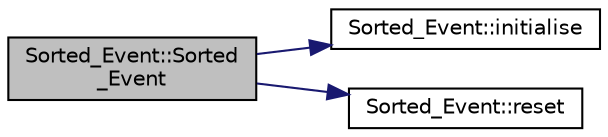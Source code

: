 digraph "Sorted_Event::Sorted_Event"
{
 // LATEX_PDF_SIZE
  edge [fontname="Helvetica",fontsize="10",labelfontname="Helvetica",labelfontsize="10"];
  node [fontname="Helvetica",fontsize="10",shape=record];
  rankdir="LR";
  Node1 [label="Sorted_Event::Sorted\l_Event",height=0.2,width=0.4,color="black", fillcolor="grey75", style="filled", fontcolor="black",tooltip=" "];
  Node1 -> Node2 [color="midnightblue",fontsize="10",style="solid",fontname="Helvetica"];
  Node2 [label="Sorted_Event::initialise",height=0.2,width=0.4,color="black", fillcolor="white", style="filled",URL="$class_sorted___event.html#afc0b469d164d06c59dd19b580202ac2b",tooltip=" "];
  Node1 -> Node3 [color="midnightblue",fontsize="10",style="solid",fontname="Helvetica"];
  Node3 [label="Sorted_Event::reset",height=0.2,width=0.4,color="black", fillcolor="white", style="filled",URL="$class_sorted___event.html#a9d502b0a90b38c3a02d1d12e19818231",tooltip=" "];
}
